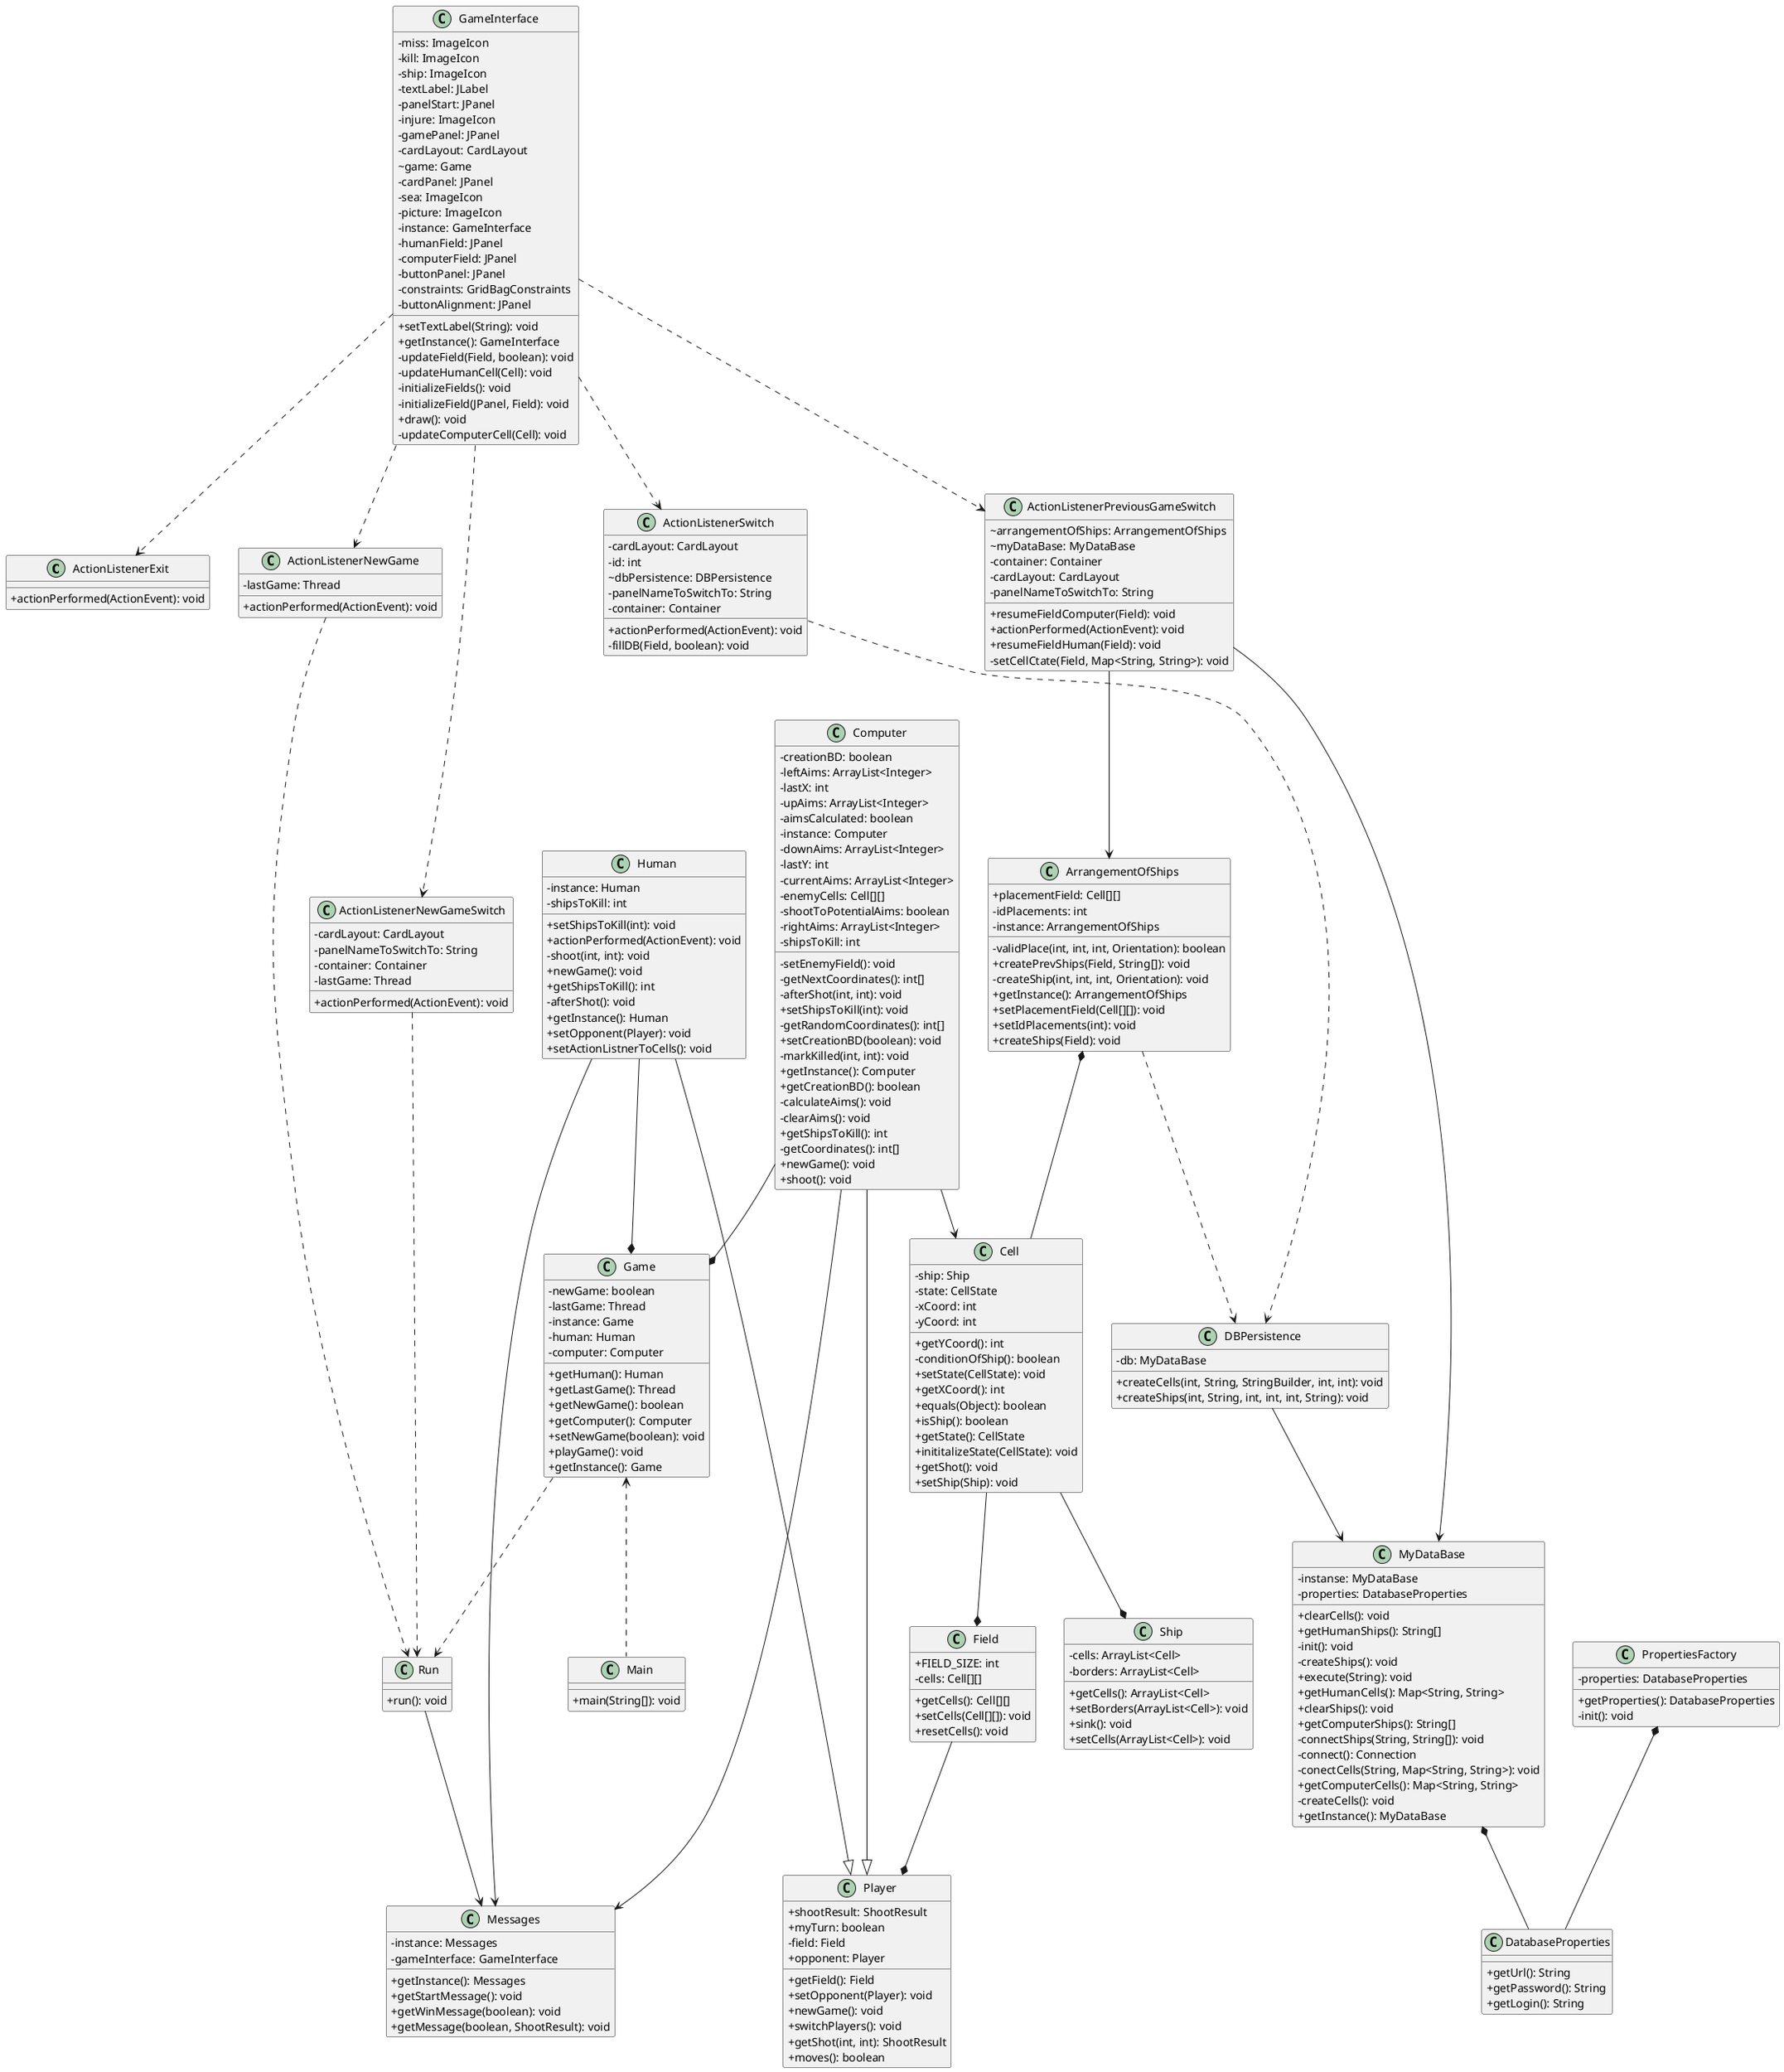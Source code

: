 @startuml
skinparam classAttributeIconSize 0

class ActionListenerExit {
  + actionPerformed(ActionEvent): void
}
class ActionListenerNewGame {
  - lastGame: Thread
  + actionPerformed(ActionEvent): void
}
class ActionListenerNewGameSwitch {
  - cardLayout: CardLayout
  - panelNameToSwitchTo: String
  - container: Container
  - lastGame: Thread
  + actionPerformed(ActionEvent): void
}
class ActionListenerPreviousGameSwitch {
  ~ arrangementOfShips: ArrangementOfShips
  ~ myDataBase: MyDataBase
  - container: Container
  - cardLayout: CardLayout
  - panelNameToSwitchTo: String
  + resumeFieldComputer(Field): void
  + actionPerformed(ActionEvent): void
  + resumeFieldHuman(Field): void
  - setCellCtate(Field, Map<String, String>): void
}
class ActionListenerSwitch {
  - cardLayout: CardLayout
  - id: int
  ~ dbPersistence: DBPersistence
  - panelNameToSwitchTo: String
  - container: Container
  + actionPerformed(ActionEvent): void
  - fillDB(Field, boolean): void
}
class ArrangementOfShips {
  + placementField: Cell[][]
  - idPlacements: int
  - instance: ArrangementOfShips
  - validPlace(int, int, int, Orientation): boolean
  + createPrevShips(Field, String[]): void
  - createShip(int, int, int, Orientation): void
  + getInstance(): ArrangementOfShips
  + setPlacementField(Cell[][]): void
  + setIdPlacements(int): void
  + createShips(Field): void
}
class Cell {
  - ship: Ship
  - state: CellState
  - xCoord: int
  - yCoord: int
  + getYCoord(): int
  - conditionOfShip(): boolean
  + setState(CellState): void
  + getXCoord(): int
  + equals(Object): boolean
  + isShip(): boolean
  + getState(): CellState
  + inititalizeState(CellState): void
  + getShot(): void
  + setShip(Ship): void
}
class Computer {
  - creationBD: boolean
  - leftAims: ArrayList<Integer>
  - lastX: int
  - upAims: ArrayList<Integer>
  - aimsCalculated: boolean
  - instance: Computer
  - downAims: ArrayList<Integer>
  - lastY: int
  - currentAims: ArrayList<Integer>
  - enemyCells: Cell[][]
  - shootToPotentialAims: boolean
  - rightAims: ArrayList<Integer>
  - shipsToKill: int
  - setEnemyField(): void
  - getNextCoordinates(): int[]
  - afterShot(int, int): void
  + setShipsToKill(int): void
  - getRandomCoordinates(): int[]
  + setCreationBD(boolean): void
  - markKilled(int, int): void
  + getInstance(): Computer
  + getCreationBD(): boolean
  - calculateAims(): void
  - clearAims(): void
  + getShipsToKill(): int
  - getCoordinates(): int[]
  + newGame(): void
  + shoot(): void
}
class DBPersistence {
  - db: MyDataBase
  + createCells(int, String, StringBuilder, int, int): void
  + createShips(int, String, int, int, int, String): void
}
class DatabaseProperties {
  + getUrl(): String
  + getPassword(): String
  + getLogin(): String
}
class Field {
  + FIELD_SIZE: int
  - cells: Cell[][]
  + getCells(): Cell[][]
  + setCells(Cell[][]): void
  + resetCells(): void
}
class Game {
  - newGame: boolean
  - lastGame: Thread
  - instance: Game
  - human: Human
  - computer: Computer
  + getHuman(): Human
  + getLastGame(): Thread
  + getNewGame(): boolean
  + getComputer(): Computer
  + setNewGame(boolean): void
  + playGame(): void
  + getInstance(): Game
}
class GameInterface {
  - miss: ImageIcon
  - kill: ImageIcon
  - ship: ImageIcon
  - textLabel: JLabel
  - panelStart: JPanel
  - injure: ImageIcon
  - gamePanel: JPanel
  - cardLayout: CardLayout
  ~ game: Game
  - cardPanel: JPanel
  - sea: ImageIcon
  - picture: ImageIcon
  - instance: GameInterface
  - humanField: JPanel
  - computerField: JPanel
  - buttonPanel: JPanel
  - constraints: GridBagConstraints
  - buttonAlignment: JPanel
  + setTextLabel(String): void
  + getInstance(): GameInterface
  - updateField(Field, boolean): void
  - updateHumanCell(Cell): void
  - initializeFields(): void
  - initializeField(JPanel, Field): void
  + draw(): void
  - updateComputerCell(Cell): void
}
class Human {
  - instance: Human
  - shipsToKill: int
  + setShipsToKill(int): void
  + actionPerformed(ActionEvent): void
  - shoot(int, int): void
  + newGame(): void
  + getShipsToKill(): int
  - afterShot(): void
  + getInstance(): Human
  + setOpponent(Player): void
  + setActionListnerToCells(): void
}
class Main {
  + main(String[]): void
}
class Messages {
  - instance: Messages
  - gameInterface: GameInterface
  + getInstance(): Messages
  + getStartMessage(): void
  + getWinMessage(boolean): void
  + getMessage(boolean, ShootResult): void
}
class MyDataBase {
  - instanse: MyDataBase
  - properties: DatabaseProperties
  + clearCells(): void
  + getHumanShips(): String[]
  - init(): void
  - createShips(): void
  + execute(String): void
  + getHumanCells(): Map<String, String>
  + clearShips(): void
  + getComputerShips(): String[]
  - connectShips(String, String[]): void
  - connect(): Connection
  - conectCells(String, Map<String, String>): void
  + getComputerCells(): Map<String, String>
  - createCells(): void
  + getInstance(): MyDataBase
}
class Player {
  + shootResult: ShootResult
  + myTurn: boolean
  - field: Field
  + opponent: Player
  + getField(): Field
  + setOpponent(Player): void
  + newGame(): void
  + switchPlayers(): void
  + getShot(int, int): ShootResult
  + moves(): boolean
}
class PropertiesFactory {
  - properties: DatabaseProperties
  + getProperties(): DatabaseProperties
  - init(): void
}
class Run {
  + run(): void
}
class Ship {
  - cells: ArrayList<Cell>
  - borders: ArrayList<Cell>
  + getCells(): ArrayList<Cell>
  + setBorders(ArrayList<Cell>): void
  + sink(): void
  + setCells(ArrayList<Cell>): void
}

Game <.. Main
Human --|> Player
Computer --|> Player

Computer --* Game
Human --* Game
Field --* Player
Cell --* Field
Cell --* Ship
Computer --> Cell

ArrangementOfShips *-- Cell

ActionListenerNewGame ..> Run
ActionListenerNewGameSwitch ..> Run
Game ..> Run

Computer -->  Messages
Human  -->  Messages
Run  -->  Messages

GameInterface  ..>  ActionListenerExit
GameInterface  ..>  ActionListenerNewGame
GameInterface  ..>  ActionListenerNewGameSwitch
GameInterface  ..>  ActionListenerPreviousGameSwitch
GameInterface  ..>  ActionListenerSwitch

PropertiesFactory *-- DatabaseProperties
MyDataBase *-- DatabaseProperties
ActionListenerPreviousGameSwitch -->  MyDataBase
ActionListenerSwitch  ..>  DBPersistence
ArrangementOfShips  ..>  DBPersistence
DBPersistence  -->  MyDataBase

ActionListenerPreviousGameSwitch -->  ArrangementOfShips
@enduml
